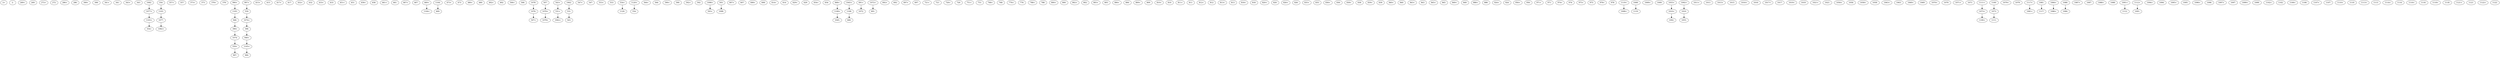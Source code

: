 digraph adj {
graph [k=96]
edge [d=-95]
"2+" [l=181]
"2-" [l=181]
"269+" [l=168]
"269-" [l=168]
"272+" [l=286]
"272-" [l=286]
"286+" [l=134]
"286-" [l=134]
"308+" [l=156]
"308-" [l=156]
"341+" [l=195]
"341-" [l=195]
"343+" [l=239]
"343-" [l=239]
"354+" [l=212]
"354-" [l=212]
"357+" [l=191]
"357-" [l=191]
"373+" [l=246]
"373-" [l=246]
"378+" [l=303]
"378-" [l=303]
"398+" [l=284]
"398-" [l=284]
"415+" [l=219]
"415-" [l=219]
"417+" [l=202]
"417-" [l=202]
"432+" [l=191]
"432-" [l=191]
"433+" [l=176]
"433-" [l=176]
"451+" [l=280]
"451-" [l=280]
"458+" [l=342]
"458-" [l=342]
"461+" [l=191]
"461-" [l=191]
"467+" [l=152]
"467-" [l=152]
"469+" [l=191]
"469-" [l=191]
"473+" [l=131]
"473-" [l=131]
"480+" [l=231]
"480-" [l=231]
"492+" [l=164]
"492-" [l=164]
"506+" [l=195]
"506-" [l=195]
"507+" [l=344]
"507-" [l=344]
"531+" [l=190]
"531-" [l=190]
"543+" [l=176]
"543-" [l=176]
"547+" [l=191]
"547-" [l=191]
"553+" [l=191]
"553-" [l=191]
"554+" [l=326]
"554-" [l=326]
"559+" [l=216]
"559-" [l=216]
"564+" [l=176]
"564-" [l=176]
"590+" [l=103]
"590-" [l=103]
"592+" [l=104]
"592-" [l=104]
"593+" [l=260]
"593-" [l=260]
"607+" [l=281]
"607-" [l=281]
"608+" [l=212]
"608-" [l=212]
"614+" [l=278]
"614-" [l=278]
"629+" [l=189]
"629-" [l=189]
"654+" [l=189]
"654-" [l=189]
"668+" [l=246]
"668-" [l=246]
"691+" [l=216]
"691-" [l=216]
"692+" [l=176]
"692-" [l=176]
"697+" [l=260]
"697-" [l=260]
"721+" [l=191]
"721-" [l=191]
"726+" [l=125]
"726-" [l=125]
"751+" [l=191]
"751-" [l=191]
"768+" [l=102]
"768-" [l=102]
"776+" [l=139]
"776-" [l=139]
"788+" [l=189]
"788-" [l=189]
"800+" [l=117]
"800-" [l=117]
"802+" [l=175]
"802-" [l=175]
"805+" [l=162]
"805-" [l=162]
"806+" [l=133]
"806-" [l=133]
"809+" [l=124]
"809-" [l=124]
"810+" [l=142]
"810-" [l=142]
"811+" [l=102]
"811-" [l=102]
"812+" [l=128]
"812-" [l=128]
"813+" [l=182]
"813-" [l=182]
"818+" [l=114]
"818-" [l=114]
"820+" [l=150]
"820-" [l=150]
"826+" [l=155]
"826-" [l=155]
"835+" [l=128]
"835-" [l=128]
"836+" [l=113]
"836-" [l=113]
"838+" [l=120]
"838-" [l=120]
"839+" [l=119]
"839-" [l=119]
"840+" [l=111]
"840-" [l=111]
"843+" [l=106]
"843-" [l=106]
"845+" [l=111]
"845-" [l=111]
"849+" [l=118]
"849-" [l=118]
"888+" [l=287]
"888-" [l=287]
"924+" [l=426]
"924-" [l=426]
"948+" [l=3053]
"948-" [l=3053]
"956+" [l=471]
"956-" [l=471]
"971+" [l=523]
"971-" [l=523]
"974+" [l=325]
"974-" [l=325]
"975+" [l=192]
"975-" [l=192]
"978+" [l=273]
"978-" [l=273]
"990+" [l=333]
"990-" [l=333]
"997+" [l=248]
"997-" [l=248]
"1008+" [l=217]
"1008-" [l=217]
"1009+" [l=140]
"1009-" [l=140]
"1010+" [l=191]
"1010-" [l=191]
"1011+" [l=100]
"1011-" [l=100]
"1015+" [l=152]
"1015-" [l=152]
"1016+" [l=125]
"1016-" [l=125]
"1017+" [l=188]
"1017-" [l=188]
"1019+" [l=113]
"1019-" [l=113]
"1021+" [l=189]
"1021-" [l=189]
"1045+" [l=147541]
"1045-" [l=147541]
"1055+" [l=366]
"1055-" [l=366]
"1056+" [l=810]
"1056-" [l=810]
"1058+" [l=603]
"1058-" [l=603]
"1062+" [l=386]
"1062-" [l=386]
"1063+" [l=343]
"1063-" [l=343]
"1069+" [l=191]
"1069-" [l=191]
"1070+" [l=191]
"1070-" [l=191]
"1071+" [l=4312]
"1071-" [l=4312]
"1072+" [l=537745]
"1072-" [l=537745]
"1073+" [l=202764]
"1073-" [l=202764]
"1074+" [l=55389]
"1074-" [l=55389]
"1076+" [l=115787]
"1076-" [l=115787]
"1077+" [l=172696]
"1077-" [l=172696]
"1078+" [l=303539]
"1078-" [l=303539]
"1079+" [l=4164]
"1079-" [l=4164]
"1081+" [l=6803]
"1081-" [l=6803]
"1082+" [l=193133]
"1082-" [l=193133]
"1084+" [l=41640]
"1084-" [l=41640]
"1086+" [l=9704]
"1086-" [l=9704]
"1087+" [l=90744]
"1087-" [l=90744]
"1088+" [l=382970]
"1088-" [l=382970]
"1091+" [l=75811]
"1091-" [l=75811]
"1092+" [l=223448]
"1092-" [l=223448]
"1094+" [l=84850]
"1094-" [l=84850]
"1095+" [l=232149]
"1095-" [l=232149]
"1096+" [l=26465]
"1096-" [l=26465]
"1097+" [l=37078]
"1097-" [l=37078]
"1098+" [l=62082]
"1098-" [l=62082]
"1099+" [l=79189]
"1099-" [l=79189]
"1100+" [l=52399]
"1100-" [l=52399]
"1102+" [l=159907]
"1102-" [l=159907]
"1103+" [l=151816]
"1103-" [l=151816]
"1104+" [l=149678]
"1104-" [l=149678]
"1105+" [l=75846]
"1105-" [l=75846]
"1106+" [l=10767]
"1106-" [l=10767]
"1107+" [l=25820]
"1107-" [l=25820]
"1108+" [l=343695]
"1108-" [l=343695]
"1110+" [l=3903]
"1110-" [l=3903]
"1111+" [l=17306]
"1111-" [l=17306]
"1112+" [l=75777]
"1112-" [l=75777]
"1113+" [l=9147]
"1113-" [l=9147]
"1114+" [l=10522]
"1114-" [l=10522]
"1116+" [l=13746]
"1116-" [l=13746]
"1117+" [l=10130]
"1117-" [l=10130]
"1118+" [l=9953]
"1118-" [l=9953]
"1119+" [l=27280]
"1119-" [l=27280]
"1120+" [l=5370]
"1120-" [l=5370]
"1121+" [l=4777]
"1121-" [l=4777]
"1122+" [l=10652]
"1122-" [l=10652]
"354-" -> "1103-" [d=-95 e=0.0 n=18]
"398+" -> "1074-" [d=-95 e=0.0 n=52]
"398-" -> "948+" [d=-95 e=0.0 n=40]
"469+" -> "1104+" [d=-32 e=32.1 n=16]
"507-" -> "1076+" [d=-152 e=21.1 n=37]
"531+" -> "1062+" [d=-93]
"531-" -> "543-" [d=-87]
"543+" -> "531+" [d=-87]
"554+" -> "1120-" [d=-142 e=23.5 n=30]
"559+" -> "997-"
"559-" -> "1074+" [d=-95 e=0.0 n=41]
"593-" -> "1098-" [d=-69 e=31.2 n=17]
"668+" -> "1108+" [d=-95 e=0.0 n=31]
"691+" -> "1072-" [d=-95 e=0.0 n=19]
"948+" -> "1105+" [d=-107 e=33.2 n=15]
"948-" -> "398+" [d=-95 e=0.0 n=40]
"990+" -> "1105-" [d=-95 e=0.0 n=46]
"997+" -> "559-"
"1008-" -> "1119-" [d=-131 e=25.2 n=26]
"1010+" -> "1092-" [d=-80 e=22.0 n=34]
"1010-" -> "1055-" [d=-76]
"1045+" -> "1108-" [d=-133 e=21.4 n=36]
"1055+" -> "1010+" [d=-76]
"1062-" -> "531-" [d=-93]
"1072+" -> "691-" [d=-95 e=0.0 n=19]
"1073+" -> "1100+" [d=-191 e=28.7 n=20]
"1073-" -> "1111-" [d=-178 e=17.0 n=57]
"1074+" -> "398-" [d=-95 e=0.0 n=52]
"1074-" -> "559+" [d=-95 e=0.0 n=41]
"1076+" -> "1078+" [d=-308 e=0.0 n=17]
"1076-" -> "507+" [d=-152 e=21.1 n=37]
"1077+" -> "1103+" [d=-140 e=17.2 n=56]
"1077-" -> "1082+" [d=-164 e=20.3 n=40]
"1078-" -> "1076-" [d=-308 e=0.0 n=17]
"1081-" -> "1117-" [d=-95 e=0.0 n=30]
"1082-" -> "1077+" [d=-164 e=20.3 n=40]
"1084+" -> "1086+" [d=-125 e=21.7 n=35]
"1086-" -> "1084-" [d=-125 e=21.7 n=35]
"1091+" -> "1112-" [d=-158 e=30.3 n=18]
"1092+" -> "1010-" [d=-80 e=22.0 n=34]
"1098+" -> "593+" [d=-69 e=31.2 n=17]
"1100-" -> "1073-" [d=-191 e=28.7 n=20]
"1103+" -> "354+" [d=-95 e=0.0 n=18]
"1103-" -> "1077-" [d=-140 e=17.2 n=56]
"1104-" -> "469-" [d=-32 e=32.1 n=16]
"1105+" -> "990-" [d=-95 e=0.0 n=46]
"1105-" -> "948-" [d=-107 e=33.2 n=15]
"1108+" -> "1045-" [d=-133 e=21.4 n=36]
"1108-" -> "668-" [d=-95 e=0.0 n=31]
"1111+" -> "1073+" [d=-178 e=17.0 n=57]
"1112+" -> "1091-" [d=-158 e=30.3 n=18]
"1117+" -> "1081+" [d=-95 e=0.0 n=30]
"1119+" -> "1008+" [d=-131 e=25.2 n=26]
"1120+" -> "554-" [d=-142 e=23.5 n=30]
}
